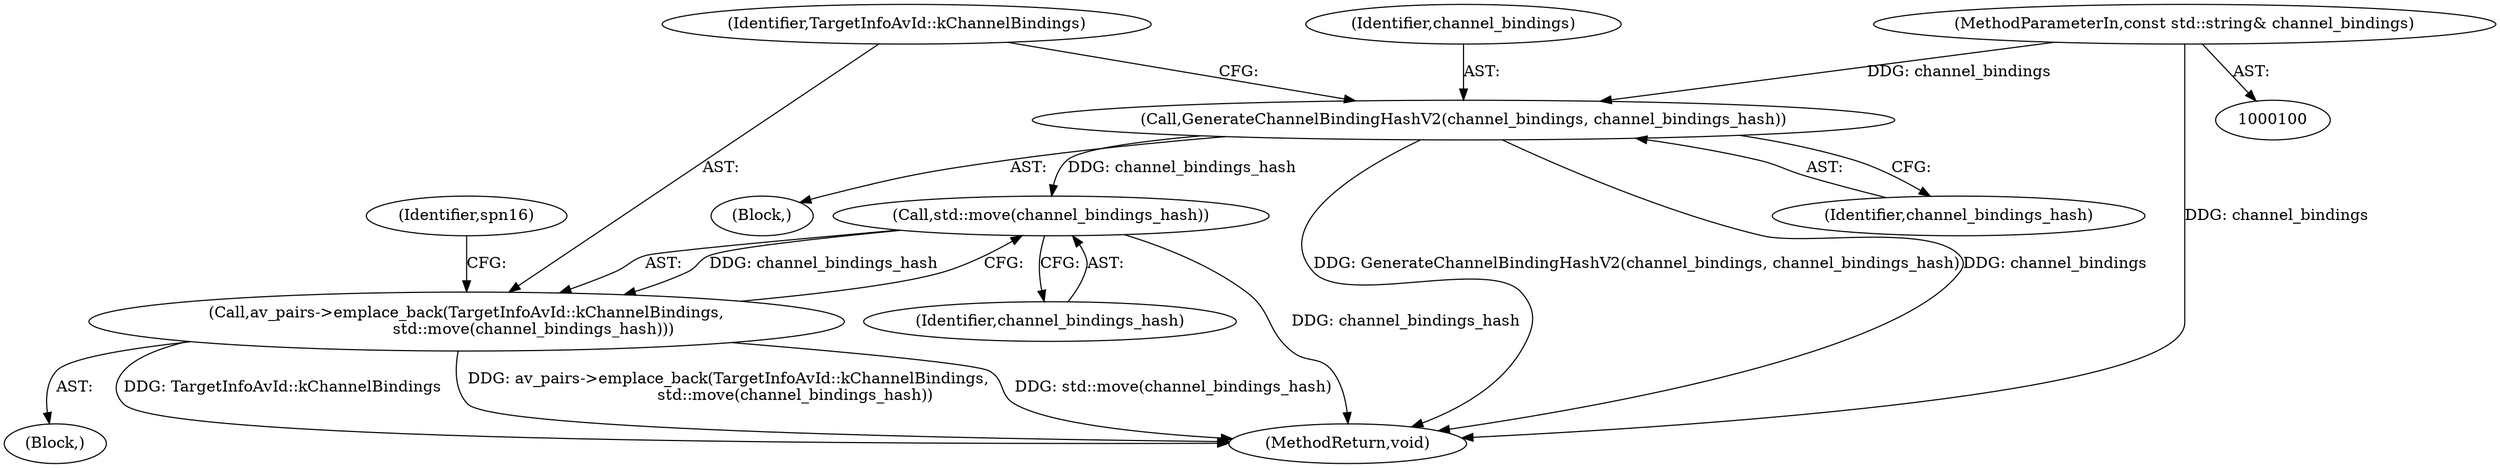 digraph "1_Chrome_9cfe470d793da6e09b966d435c8fa2ba1625d5fe_2@del" {
"1000197" [label="(Call,GenerateChannelBindingHashV2(channel_bindings, channel_bindings_hash))"];
"1000103" [label="(MethodParameterIn,const std::string& channel_bindings)"];
"1000202" [label="(Call,std::move(channel_bindings_hash))"];
"1000200" [label="(Call,av_pairs->emplace_back(TargetInfoAvId::kChannelBindings,\n                           std::move(channel_bindings_hash)))"];
"1000200" [label="(Call,av_pairs->emplace_back(TargetInfoAvId::kChannelBindings,\n                           std::move(channel_bindings_hash)))"];
"1000197" [label="(Call,GenerateChannelBindingHashV2(channel_bindings, channel_bindings_hash))"];
"1000206" [label="(Identifier,spn16)"];
"1000201" [label="(Identifier,TargetInfoAvId::kChannelBindings)"];
"1000191" [label="(Block,)"];
"1000203" [label="(Identifier,channel_bindings_hash)"];
"1000103" [label="(MethodParameterIn,const std::string& channel_bindings)"];
"1000199" [label="(Identifier,channel_bindings_hash)"];
"1000198" [label="(Identifier,channel_bindings)"];
"1000196" [label="(Block,)"];
"1000202" [label="(Call,std::move(channel_bindings_hash))"];
"1000238" [label="(MethodReturn,void)"];
"1000197" -> "1000196"  [label="AST: "];
"1000197" -> "1000199"  [label="CFG: "];
"1000198" -> "1000197"  [label="AST: "];
"1000199" -> "1000197"  [label="AST: "];
"1000201" -> "1000197"  [label="CFG: "];
"1000197" -> "1000238"  [label="DDG: GenerateChannelBindingHashV2(channel_bindings, channel_bindings_hash)"];
"1000197" -> "1000238"  [label="DDG: channel_bindings"];
"1000103" -> "1000197"  [label="DDG: channel_bindings"];
"1000197" -> "1000202"  [label="DDG: channel_bindings_hash"];
"1000103" -> "1000100"  [label="AST: "];
"1000103" -> "1000238"  [label="DDG: channel_bindings"];
"1000202" -> "1000200"  [label="AST: "];
"1000202" -> "1000203"  [label="CFG: "];
"1000203" -> "1000202"  [label="AST: "];
"1000200" -> "1000202"  [label="CFG: "];
"1000202" -> "1000238"  [label="DDG: channel_bindings_hash"];
"1000202" -> "1000200"  [label="DDG: channel_bindings_hash"];
"1000200" -> "1000191"  [label="AST: "];
"1000201" -> "1000200"  [label="AST: "];
"1000206" -> "1000200"  [label="CFG: "];
"1000200" -> "1000238"  [label="DDG: TargetInfoAvId::kChannelBindings"];
"1000200" -> "1000238"  [label="DDG: av_pairs->emplace_back(TargetInfoAvId::kChannelBindings,\n                           std::move(channel_bindings_hash))"];
"1000200" -> "1000238"  [label="DDG: std::move(channel_bindings_hash)"];
}
